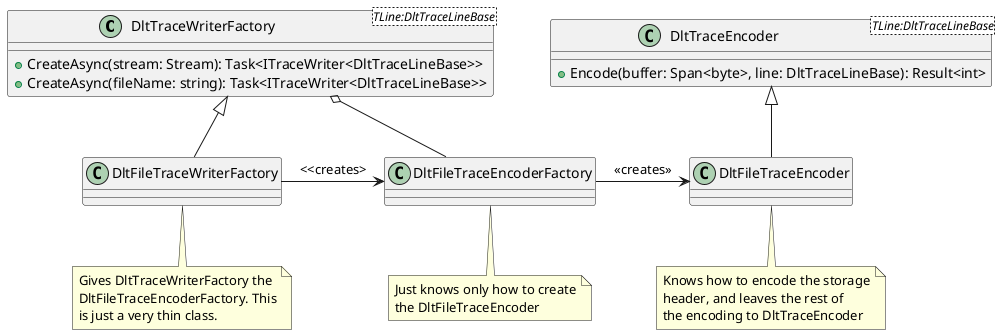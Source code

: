 @startuml DLT.WriterFileFactory
class DltTraceWriterFactory<TLine:DltTraceLineBase> {
    +CreateAsync(stream: Stream): Task<ITraceWriter<DltTraceLineBase>>
    +CreateAsync(fileName: string): Task<ITraceWriter<DltTraceLineBase>>
}

class DltTraceEncoder<TLine:DltTraceLineBase> {
    +Encode(buffer: Span<byte>, line: DltTraceLineBase): Result<int>
}

class DltFileTraceWriterFactory
note bottom
    Gives DltTraceWriterFactory the
    DltFileTraceEncoderFactory. This
    is just a very thin class.
end note
DltTraceWriterFactory <|-d- DltFileTraceWriterFactory

class DltFileTraceEncoderFactory
note bottom
    Just knows only how to create
    the DltFileTraceEncoder
end note
DltFileTraceWriterFactory -r-> DltFileTraceEncoderFactory : <<creates>
DltTraceWriterFactory o-d- DltFileTraceEncoderFactory

class DltFileTraceEncoder
note bottom
    Knows how to encode the storage
    header, and leaves the rest of
    the encoding to DltTraceEncoder
end note

DltFileTraceEncoderFactory -r-> DltFileTraceEncoder : <<creates>>
DltTraceEncoder <|-d- DltFileTraceEncoder
@enduml